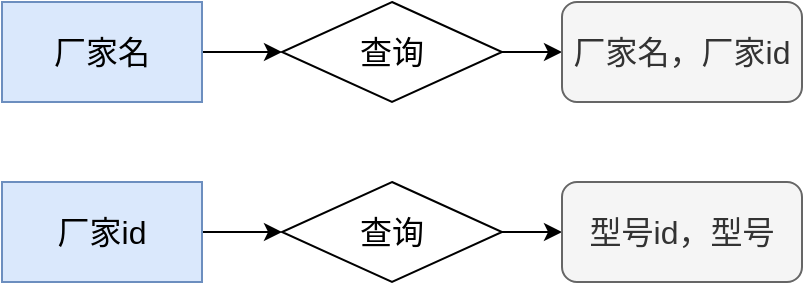 <mxfile version="20.7.4" type="github">
  <diagram id="YnohDv1XX-XILwFOYH0h" name="第 1 页">
    <mxGraphModel dx="1434" dy="708" grid="1" gridSize="10" guides="1" tooltips="1" connect="1" arrows="1" fold="1" page="1" pageScale="1" pageWidth="827" pageHeight="1169" background="#ffffff" math="0" shadow="0">
      <root>
        <mxCell id="0" />
        <mxCell id="1" parent="0" />
        <mxCell id="0v9XJlZPrVluAhaS6zxg-3" style="edgeStyle=orthogonalEdgeStyle;rounded=0;orthogonalLoop=1;jettySize=auto;html=1;exitX=1;exitY=0.5;exitDx=0;exitDy=0;entryX=0;entryY=0.5;entryDx=0;entryDy=0;fontSize=16;" edge="1" parent="1" source="0v9XJlZPrVluAhaS6zxg-1" target="0v9XJlZPrVluAhaS6zxg-2">
          <mxGeometry relative="1" as="geometry" />
        </mxCell>
        <mxCell id="0v9XJlZPrVluAhaS6zxg-1" value="&lt;font style=&quot;font-size: 16px;&quot;&gt;厂家名&lt;/font&gt;" style="rounded=0;whiteSpace=wrap;html=1;fillColor=#dae8fc;strokeColor=#6c8ebf;" vertex="1" parent="1">
          <mxGeometry x="50" y="80" width="100" height="50" as="geometry" />
        </mxCell>
        <mxCell id="0v9XJlZPrVluAhaS6zxg-7" style="edgeStyle=orthogonalEdgeStyle;rounded=0;orthogonalLoop=1;jettySize=auto;html=1;exitX=1;exitY=0.5;exitDx=0;exitDy=0;entryX=0;entryY=0.5;entryDx=0;entryDy=0;fontSize=16;" edge="1" parent="1" source="0v9XJlZPrVluAhaS6zxg-2" target="0v9XJlZPrVluAhaS6zxg-4">
          <mxGeometry relative="1" as="geometry" />
        </mxCell>
        <mxCell id="0v9XJlZPrVluAhaS6zxg-2" value="查询" style="rhombus;whiteSpace=wrap;html=1;fontSize=16;" vertex="1" parent="1">
          <mxGeometry x="190" y="80" width="110" height="50" as="geometry" />
        </mxCell>
        <mxCell id="0v9XJlZPrVluAhaS6zxg-4" value="厂家名，厂家id" style="rounded=1;whiteSpace=wrap;html=1;fontSize=16;fillColor=#f5f5f5;strokeColor=#666666;fontColor=#333333;" vertex="1" parent="1">
          <mxGeometry x="330" y="80" width="120" height="50" as="geometry" />
        </mxCell>
        <mxCell id="0v9XJlZPrVluAhaS6zxg-8" style="edgeStyle=orthogonalEdgeStyle;rounded=0;orthogonalLoop=1;jettySize=auto;html=1;exitX=1;exitY=0.5;exitDx=0;exitDy=0;entryX=0;entryY=0.5;entryDx=0;entryDy=0;fontSize=16;" edge="1" parent="1" source="0v9XJlZPrVluAhaS6zxg-9" target="0v9XJlZPrVluAhaS6zxg-11">
          <mxGeometry relative="1" as="geometry" />
        </mxCell>
        <mxCell id="0v9XJlZPrVluAhaS6zxg-9" value="&lt;font style=&quot;font-size: 16px;&quot;&gt;厂家id&lt;/font&gt;" style="rounded=0;whiteSpace=wrap;html=1;fillColor=#dae8fc;strokeColor=#6c8ebf;" vertex="1" parent="1">
          <mxGeometry x="50" y="170" width="100" height="50" as="geometry" />
        </mxCell>
        <mxCell id="0v9XJlZPrVluAhaS6zxg-10" style="edgeStyle=orthogonalEdgeStyle;rounded=0;orthogonalLoop=1;jettySize=auto;html=1;exitX=1;exitY=0.5;exitDx=0;exitDy=0;entryX=0;entryY=0.5;entryDx=0;entryDy=0;fontSize=16;" edge="1" parent="1" source="0v9XJlZPrVluAhaS6zxg-11" target="0v9XJlZPrVluAhaS6zxg-12">
          <mxGeometry relative="1" as="geometry" />
        </mxCell>
        <mxCell id="0v9XJlZPrVluAhaS6zxg-11" value="查询" style="rhombus;whiteSpace=wrap;html=1;fontSize=16;" vertex="1" parent="1">
          <mxGeometry x="190" y="170" width="110" height="50" as="geometry" />
        </mxCell>
        <mxCell id="0v9XJlZPrVluAhaS6zxg-12" value="型号id，型号" style="rounded=1;whiteSpace=wrap;html=1;fontSize=16;fillColor=#f5f5f5;fontColor=#333333;strokeColor=#666666;" vertex="1" parent="1">
          <mxGeometry x="330" y="170" width="120" height="50" as="geometry" />
        </mxCell>
      </root>
    </mxGraphModel>
  </diagram>
</mxfile>
